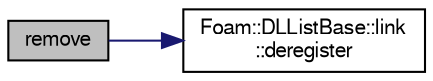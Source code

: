 digraph "remove"
{
  bgcolor="transparent";
  edge [fontname="FreeSans",fontsize="10",labelfontname="FreeSans",labelfontsize="10"];
  node [fontname="FreeSans",fontsize="10",shape=record];
  rankdir="LR";
  Node1 [label="remove",height=0.2,width=0.4,color="black", fillcolor="grey75", style="filled" fontcolor="black"];
  Node1 -> Node2 [color="midnightblue",fontsize="10",style="solid",fontname="FreeSans"];
  Node2 [label="Foam::DLListBase::link\l::deregister",height=0.2,width=0.4,color="black",URL="$a01314.html#afa540b4103a70fb710d8dc04601a2c1e",tooltip="Deregister the link after removal. "];
}
